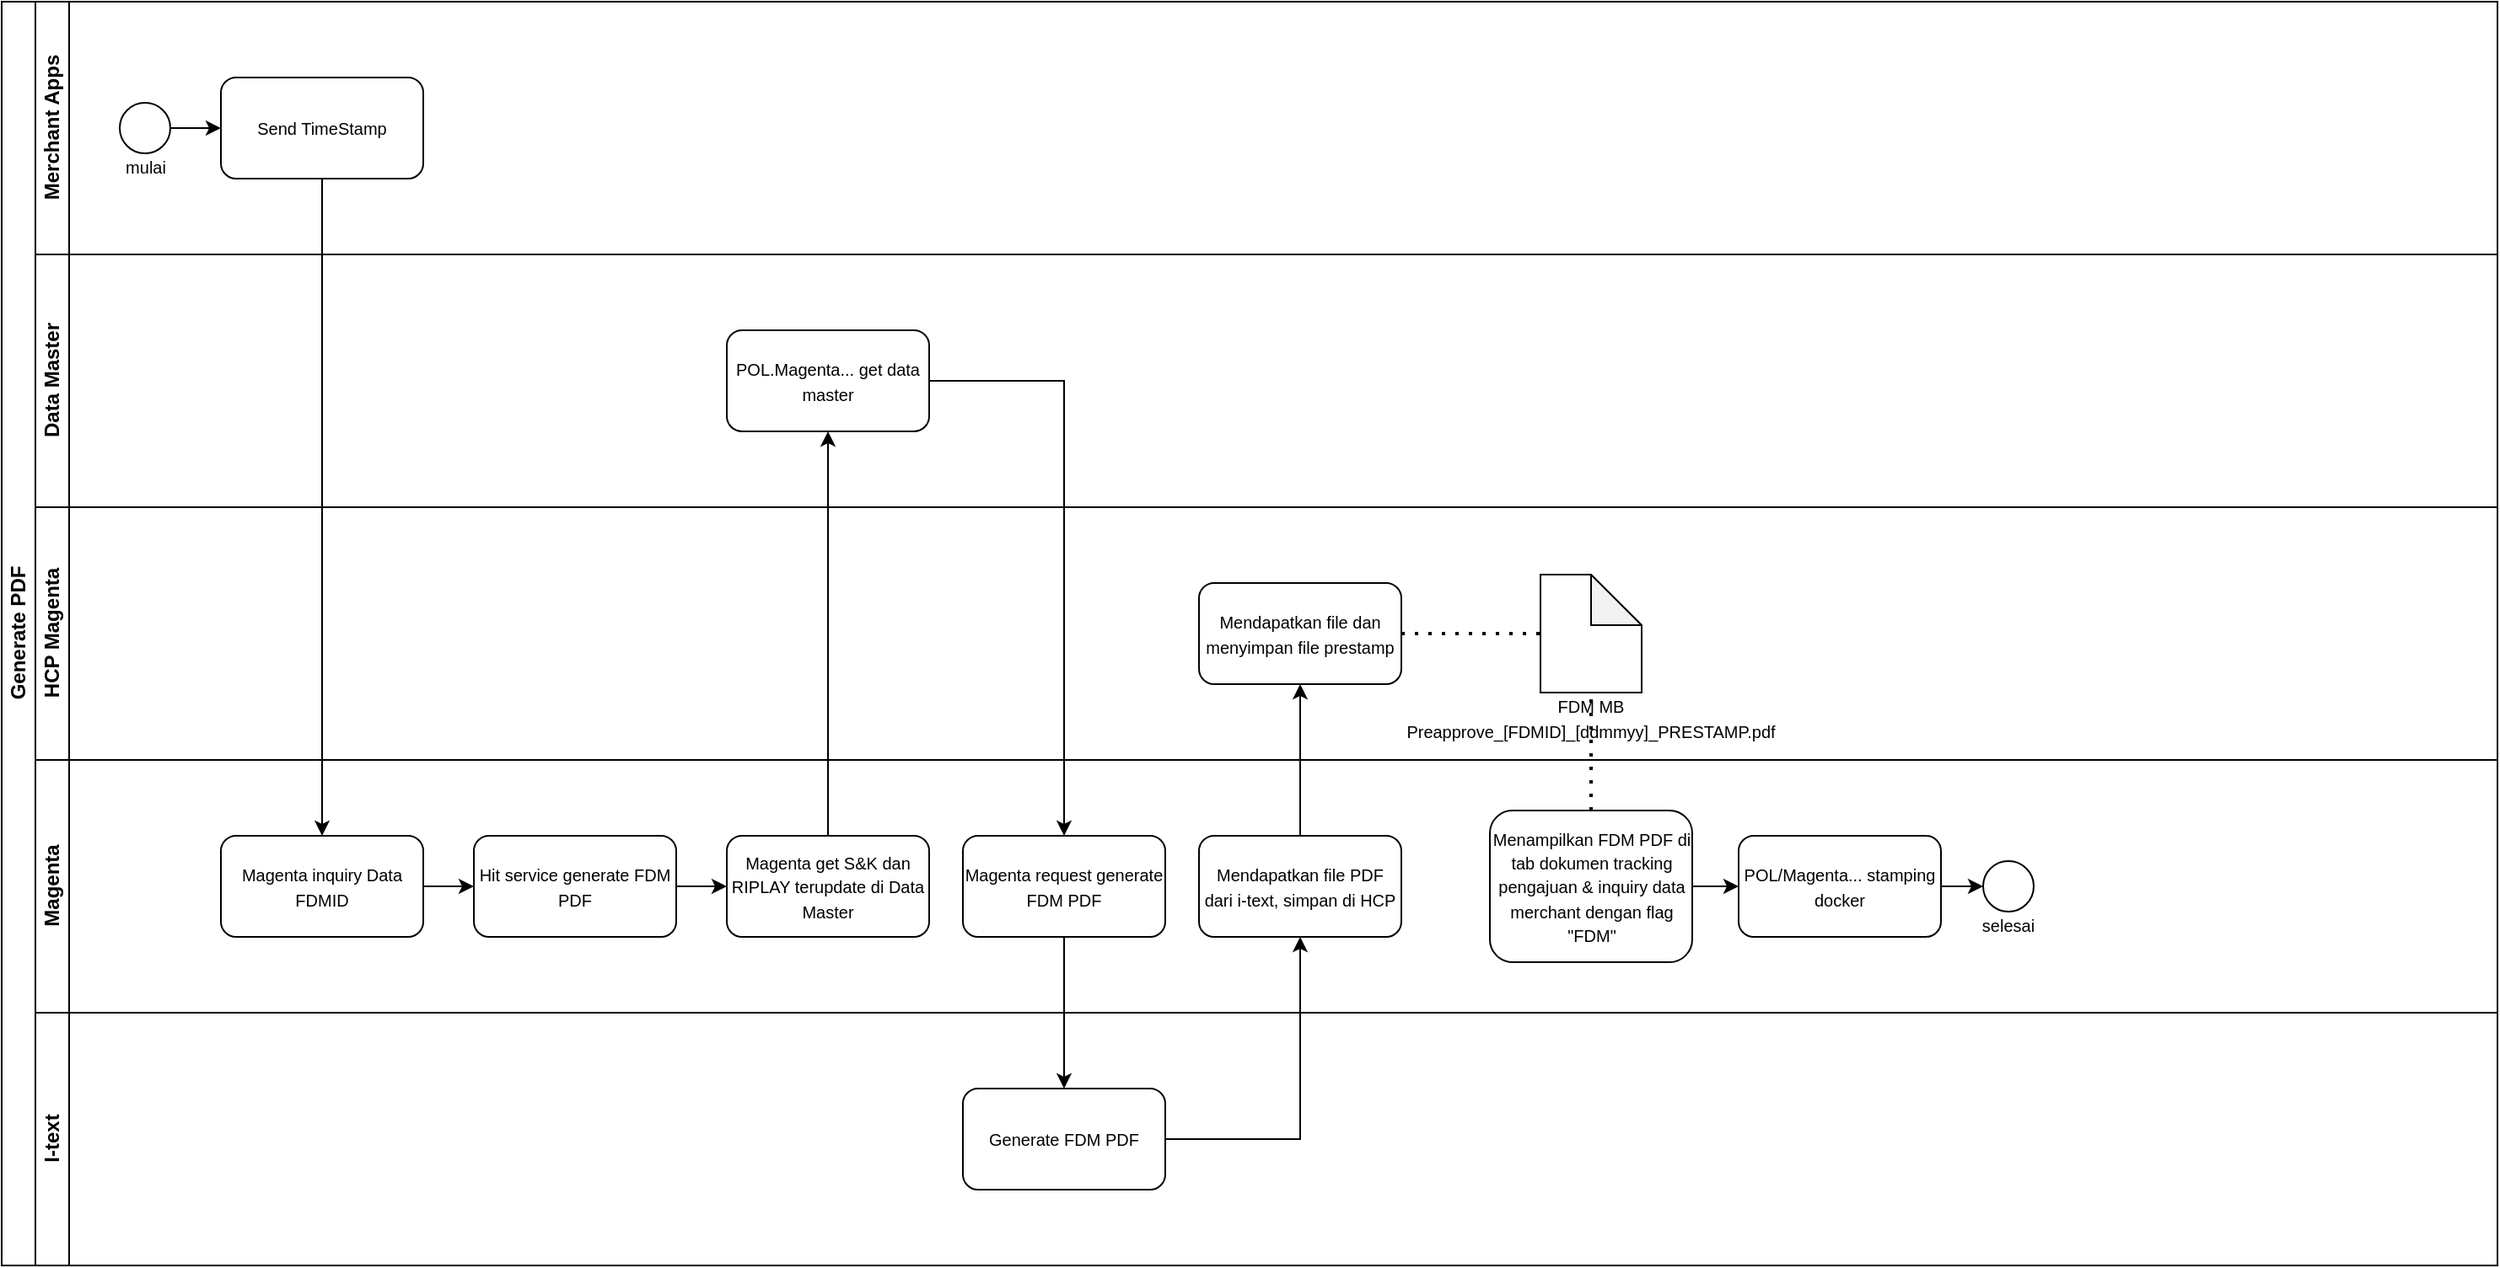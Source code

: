 <mxfile version="26.2.12">
  <diagram name="Page-1" id="c7488fd3-1785-93aa-aadb-54a6760d102a">
    <mxGraphModel dx="1027" dy="497" grid="1" gridSize="10" guides="1" tooltips="1" connect="1" arrows="1" fold="1" page="1" pageScale="1" pageWidth="1100" pageHeight="850" background="none" math="0" shadow="0">
      <root>
        <mxCell id="0" />
        <mxCell id="1" parent="0" />
        <mxCell id="hchk1diLV61uI37QfvOI-3" value="Generate PDF" style="swimlane;childLayout=stackLayout;resizeParent=1;resizeParentMax=0;horizontal=0;startSize=20;horizontalStack=0;html=1;" parent="1" vertex="1">
          <mxGeometry x="40" y="40" width="1480" height="750" as="geometry" />
        </mxCell>
        <mxCell id="hchk1diLV61uI37QfvOI-4" value="Merchant Apps" style="swimlane;startSize=20;horizontal=0;html=1;" parent="hchk1diLV61uI37QfvOI-3" vertex="1">
          <mxGeometry x="20" width="1460" height="150" as="geometry" />
        </mxCell>
        <mxCell id="hchk1diLV61uI37QfvOI-13" style="edgeStyle=orthogonalEdgeStyle;rounded=0;orthogonalLoop=1;jettySize=auto;html=1;" parent="hchk1diLV61uI37QfvOI-4" source="hchk1diLV61uI37QfvOI-11" target="hchk1diLV61uI37QfvOI-12" edge="1">
          <mxGeometry relative="1" as="geometry" />
        </mxCell>
        <mxCell id="hchk1diLV61uI37QfvOI-11" value="" style="ellipse;whiteSpace=wrap;html=1;aspect=fixed;" parent="hchk1diLV61uI37QfvOI-4" vertex="1">
          <mxGeometry x="50" y="60" width="30" height="30" as="geometry" />
        </mxCell>
        <mxCell id="hchk1diLV61uI37QfvOI-12" value="&lt;font style=&quot;font-size: 10px;&quot;&gt;Send TimeStamp&lt;/font&gt;" style="rounded=1;whiteSpace=wrap;html=1;" parent="hchk1diLV61uI37QfvOI-4" vertex="1">
          <mxGeometry x="110" y="45" width="120" height="60" as="geometry" />
        </mxCell>
        <mxCell id="hchk1diLV61uI37QfvOI-56" value="&lt;font style=&quot;font-size: 10px;&quot;&gt;mulai&lt;/font&gt;" style="text;html=1;align=center;verticalAlign=middle;whiteSpace=wrap;rounded=0;" parent="hchk1diLV61uI37QfvOI-4" vertex="1">
          <mxGeometry x="52.5" y="90" width="25" height="15" as="geometry" />
        </mxCell>
        <mxCell id="hchk1diLV61uI37QfvOI-5" value="Data Master" style="swimlane;startSize=20;horizontal=0;html=1;" parent="hchk1diLV61uI37QfvOI-3" vertex="1">
          <mxGeometry x="20" y="150" width="1460" height="150" as="geometry" />
        </mxCell>
        <mxCell id="hchk1diLV61uI37QfvOI-25" value="&lt;font style=&quot;font-size: 10px;&quot;&gt;POL.Magenta... get data master&lt;/font&gt;" style="rounded=1;whiteSpace=wrap;html=1;" parent="hchk1diLV61uI37QfvOI-5" vertex="1">
          <mxGeometry x="410" y="45" width="120" height="60" as="geometry" />
        </mxCell>
        <mxCell id="hchk1diLV61uI37QfvOI-9" value="HCP Magenta" style="swimlane;startSize=20;horizontal=0;html=1;" parent="hchk1diLV61uI37QfvOI-3" vertex="1">
          <mxGeometry x="20" y="300" width="1460" height="150" as="geometry" />
        </mxCell>
        <mxCell id="hchk1diLV61uI37QfvOI-35" value="&lt;font style=&quot;font-size: 10px;&quot;&gt;Mendapatkan file dan menyimpan file prestamp&lt;/font&gt;" style="rounded=1;whiteSpace=wrap;html=1;" parent="hchk1diLV61uI37QfvOI-9" vertex="1">
          <mxGeometry x="690" y="45" width="120" height="60" as="geometry" />
        </mxCell>
        <mxCell id="hchk1diLV61uI37QfvOI-37" value="" style="shape=note;whiteSpace=wrap;html=1;backgroundOutline=1;darkOpacity=0.05;" parent="hchk1diLV61uI37QfvOI-9" vertex="1">
          <mxGeometry x="892.5" y="40" width="60" height="70" as="geometry" />
        </mxCell>
        <mxCell id="hchk1diLV61uI37QfvOI-39" value="" style="endArrow=none;dashed=1;html=1;dashPattern=1 3;strokeWidth=2;rounded=0;exitX=1;exitY=0.5;exitDx=0;exitDy=0;entryX=0;entryY=0.5;entryDx=0;entryDy=0;entryPerimeter=0;" parent="hchk1diLV61uI37QfvOI-9" source="hchk1diLV61uI37QfvOI-35" target="hchk1diLV61uI37QfvOI-37" edge="1">
          <mxGeometry width="50" height="50" relative="1" as="geometry">
            <mxPoint x="810" y="120" as="sourcePoint" />
            <mxPoint x="860" y="70" as="targetPoint" />
          </mxGeometry>
        </mxCell>
        <mxCell id="hchk1diLV61uI37QfvOI-40" value="&lt;font style=&quot;font-size: 10px;&quot;&gt;FDM MB Preapprove_[FDMID]_[ddmmyy]_PRESTAMP.pdf&lt;/font&gt;" style="text;html=1;align=center;verticalAlign=middle;whiteSpace=wrap;rounded=0;" parent="hchk1diLV61uI37QfvOI-9" vertex="1">
          <mxGeometry x="805" y="110" width="235" height="30" as="geometry" />
        </mxCell>
        <mxCell id="hchk1diLV61uI37QfvOI-10" value="Magenta" style="swimlane;startSize=20;horizontal=0;html=1;" parent="hchk1diLV61uI37QfvOI-3" vertex="1">
          <mxGeometry x="20" y="450" width="1460" height="150" as="geometry" />
        </mxCell>
        <mxCell id="hchk1diLV61uI37QfvOI-16" style="edgeStyle=orthogonalEdgeStyle;rounded=0;orthogonalLoop=1;jettySize=auto;html=1;entryX=0;entryY=0.5;entryDx=0;entryDy=0;" parent="hchk1diLV61uI37QfvOI-10" source="hchk1diLV61uI37QfvOI-14" target="hchk1diLV61uI37QfvOI-15" edge="1">
          <mxGeometry relative="1" as="geometry" />
        </mxCell>
        <mxCell id="hchk1diLV61uI37QfvOI-14" value="&lt;font style=&quot;font-size: 10px;&quot;&gt;Magenta inquiry Data FDMID&lt;/font&gt;" style="rounded=1;whiteSpace=wrap;html=1;" parent="hchk1diLV61uI37QfvOI-10" vertex="1">
          <mxGeometry x="110" y="45" width="120" height="60" as="geometry" />
        </mxCell>
        <mxCell id="hchk1diLV61uI37QfvOI-24" style="edgeStyle=orthogonalEdgeStyle;rounded=0;orthogonalLoop=1;jettySize=auto;html=1;entryX=0;entryY=0.5;entryDx=0;entryDy=0;" parent="hchk1diLV61uI37QfvOI-10" source="hchk1diLV61uI37QfvOI-15" target="hchk1diLV61uI37QfvOI-23" edge="1">
          <mxGeometry relative="1" as="geometry" />
        </mxCell>
        <mxCell id="hchk1diLV61uI37QfvOI-15" value="&lt;font style=&quot;font-size: 10px;&quot;&gt;Hit service generate FDM PDF&lt;/font&gt;" style="rounded=1;whiteSpace=wrap;html=1;" parent="hchk1diLV61uI37QfvOI-10" vertex="1">
          <mxGeometry x="260" y="45" width="120" height="60" as="geometry" />
        </mxCell>
        <mxCell id="hchk1diLV61uI37QfvOI-23" value="&lt;font style=&quot;font-size: 10px;&quot;&gt;Magenta get S&amp;amp;K dan RIPLAY terupdate di Data Master&lt;/font&gt;" style="rounded=1;whiteSpace=wrap;html=1;" parent="hchk1diLV61uI37QfvOI-10" vertex="1">
          <mxGeometry x="410" y="45" width="120" height="60" as="geometry" />
        </mxCell>
        <mxCell id="hchk1diLV61uI37QfvOI-27" value="&lt;font style=&quot;font-size: 10px;&quot;&gt;Magenta request generate FDM PDF&lt;/font&gt;" style="rounded=1;whiteSpace=wrap;html=1;" parent="hchk1diLV61uI37QfvOI-10" vertex="1">
          <mxGeometry x="550" y="45" width="120" height="60" as="geometry" />
        </mxCell>
        <mxCell id="hchk1diLV61uI37QfvOI-33" value="&lt;font style=&quot;font-size: 10px;&quot;&gt;Mendapatkan file PDF dari i-text, simpan di HCP&lt;/font&gt;" style="rounded=1;whiteSpace=wrap;html=1;" parent="hchk1diLV61uI37QfvOI-10" vertex="1">
          <mxGeometry x="690" y="45" width="120" height="60" as="geometry" />
        </mxCell>
        <mxCell id="hchk1diLV61uI37QfvOI-53" style="edgeStyle=orthogonalEdgeStyle;rounded=0;orthogonalLoop=1;jettySize=auto;html=1;entryX=0;entryY=0.5;entryDx=0;entryDy=0;" parent="hchk1diLV61uI37QfvOI-10" source="hchk1diLV61uI37QfvOI-49" target="hchk1diLV61uI37QfvOI-52" edge="1">
          <mxGeometry relative="1" as="geometry" />
        </mxCell>
        <mxCell id="hchk1diLV61uI37QfvOI-49" value="&lt;font style=&quot;font-size: 10px;&quot;&gt;Menampilkan FDM PDF di tab dokumen tracking pengajuan &amp;amp; inquiry data merchant dengan flag &quot;FDM&quot;&lt;/font&gt;" style="rounded=1;whiteSpace=wrap;html=1;" parent="hchk1diLV61uI37QfvOI-10" vertex="1">
          <mxGeometry x="862.5" y="30" width="120" height="90" as="geometry" />
        </mxCell>
        <mxCell id="hchk1diLV61uI37QfvOI-55" style="edgeStyle=orthogonalEdgeStyle;rounded=0;orthogonalLoop=1;jettySize=auto;html=1;" parent="hchk1diLV61uI37QfvOI-10" source="hchk1diLV61uI37QfvOI-52" target="hchk1diLV61uI37QfvOI-54" edge="1">
          <mxGeometry relative="1" as="geometry" />
        </mxCell>
        <mxCell id="hchk1diLV61uI37QfvOI-52" value="&lt;span style=&quot;font-size: 10px;&quot;&gt;POL/Magenta... stamping docker&lt;/span&gt;" style="rounded=1;whiteSpace=wrap;html=1;" parent="hchk1diLV61uI37QfvOI-10" vertex="1">
          <mxGeometry x="1010" y="45" width="120" height="60" as="geometry" />
        </mxCell>
        <mxCell id="hchk1diLV61uI37QfvOI-54" value="" style="ellipse;whiteSpace=wrap;html=1;aspect=fixed;" parent="hchk1diLV61uI37QfvOI-10" vertex="1">
          <mxGeometry x="1155" y="60" width="30" height="30" as="geometry" />
        </mxCell>
        <mxCell id="hchk1diLV61uI37QfvOI-58" value="&lt;font style=&quot;font-size: 10px;&quot;&gt;selesai&lt;/font&gt;" style="text;html=1;align=center;verticalAlign=middle;whiteSpace=wrap;rounded=0;" parent="hchk1diLV61uI37QfvOI-10" vertex="1">
          <mxGeometry x="1150" y="90" width="40" height="15" as="geometry" />
        </mxCell>
        <mxCell id="hchk1diLV61uI37QfvOI-6" value="I-text" style="swimlane;startSize=20;horizontal=0;html=1;" parent="hchk1diLV61uI37QfvOI-3" vertex="1">
          <mxGeometry x="20" y="600" width="1460" height="150" as="geometry" />
        </mxCell>
        <mxCell id="hchk1diLV61uI37QfvOI-29" value="&lt;font style=&quot;font-size: 10px;&quot;&gt;Generate FDM PDF&lt;/font&gt;" style="rounded=1;whiteSpace=wrap;html=1;" parent="hchk1diLV61uI37QfvOI-6" vertex="1">
          <mxGeometry x="550" y="45" width="120" height="60" as="geometry" />
        </mxCell>
        <mxCell id="hchk1diLV61uI37QfvOI-17" style="edgeStyle=orthogonalEdgeStyle;rounded=0;orthogonalLoop=1;jettySize=auto;html=1;entryX=0.5;entryY=0;entryDx=0;entryDy=0;" parent="hchk1diLV61uI37QfvOI-3" source="hchk1diLV61uI37QfvOI-12" target="hchk1diLV61uI37QfvOI-14" edge="1">
          <mxGeometry relative="1" as="geometry" />
        </mxCell>
        <mxCell id="hchk1diLV61uI37QfvOI-26" style="edgeStyle=orthogonalEdgeStyle;rounded=0;orthogonalLoop=1;jettySize=auto;html=1;entryX=0.5;entryY=1;entryDx=0;entryDy=0;" parent="hchk1diLV61uI37QfvOI-3" source="hchk1diLV61uI37QfvOI-23" target="hchk1diLV61uI37QfvOI-25" edge="1">
          <mxGeometry relative="1" as="geometry" />
        </mxCell>
        <mxCell id="hchk1diLV61uI37QfvOI-28" style="edgeStyle=orthogonalEdgeStyle;rounded=0;orthogonalLoop=1;jettySize=auto;html=1;entryX=0.5;entryY=0;entryDx=0;entryDy=0;" parent="hchk1diLV61uI37QfvOI-3" source="hchk1diLV61uI37QfvOI-25" target="hchk1diLV61uI37QfvOI-27" edge="1">
          <mxGeometry relative="1" as="geometry" />
        </mxCell>
        <mxCell id="hchk1diLV61uI37QfvOI-30" style="edgeStyle=orthogonalEdgeStyle;rounded=0;orthogonalLoop=1;jettySize=auto;html=1;entryX=0.5;entryY=0;entryDx=0;entryDy=0;" parent="hchk1diLV61uI37QfvOI-3" source="hchk1diLV61uI37QfvOI-27" target="hchk1diLV61uI37QfvOI-29" edge="1">
          <mxGeometry relative="1" as="geometry" />
        </mxCell>
        <mxCell id="hchk1diLV61uI37QfvOI-34" style="edgeStyle=orthogonalEdgeStyle;rounded=0;orthogonalLoop=1;jettySize=auto;html=1;entryX=0.5;entryY=1;entryDx=0;entryDy=0;" parent="hchk1diLV61uI37QfvOI-3" source="hchk1diLV61uI37QfvOI-29" target="hchk1diLV61uI37QfvOI-33" edge="1">
          <mxGeometry relative="1" as="geometry" />
        </mxCell>
        <mxCell id="hchk1diLV61uI37QfvOI-36" style="edgeStyle=orthogonalEdgeStyle;rounded=0;orthogonalLoop=1;jettySize=auto;html=1;entryX=0.5;entryY=1;entryDx=0;entryDy=0;" parent="hchk1diLV61uI37QfvOI-3" source="hchk1diLV61uI37QfvOI-33" target="hchk1diLV61uI37QfvOI-35" edge="1">
          <mxGeometry relative="1" as="geometry" />
        </mxCell>
        <mxCell id="hchk1diLV61uI37QfvOI-51" value="" style="endArrow=none;dashed=1;html=1;dashPattern=1 3;strokeWidth=2;rounded=0;exitX=0.5;exitY=0;exitDx=0;exitDy=0;entryX=0.5;entryY=1;entryDx=0;entryDy=0;entryPerimeter=0;" parent="hchk1diLV61uI37QfvOI-3" source="hchk1diLV61uI37QfvOI-49" target="hchk1diLV61uI37QfvOI-37" edge="1">
          <mxGeometry width="50" height="50" relative="1" as="geometry">
            <mxPoint x="840" y="385" as="sourcePoint" />
            <mxPoint x="890" y="385" as="targetPoint" />
          </mxGeometry>
        </mxCell>
      </root>
    </mxGraphModel>
  </diagram>
</mxfile>
